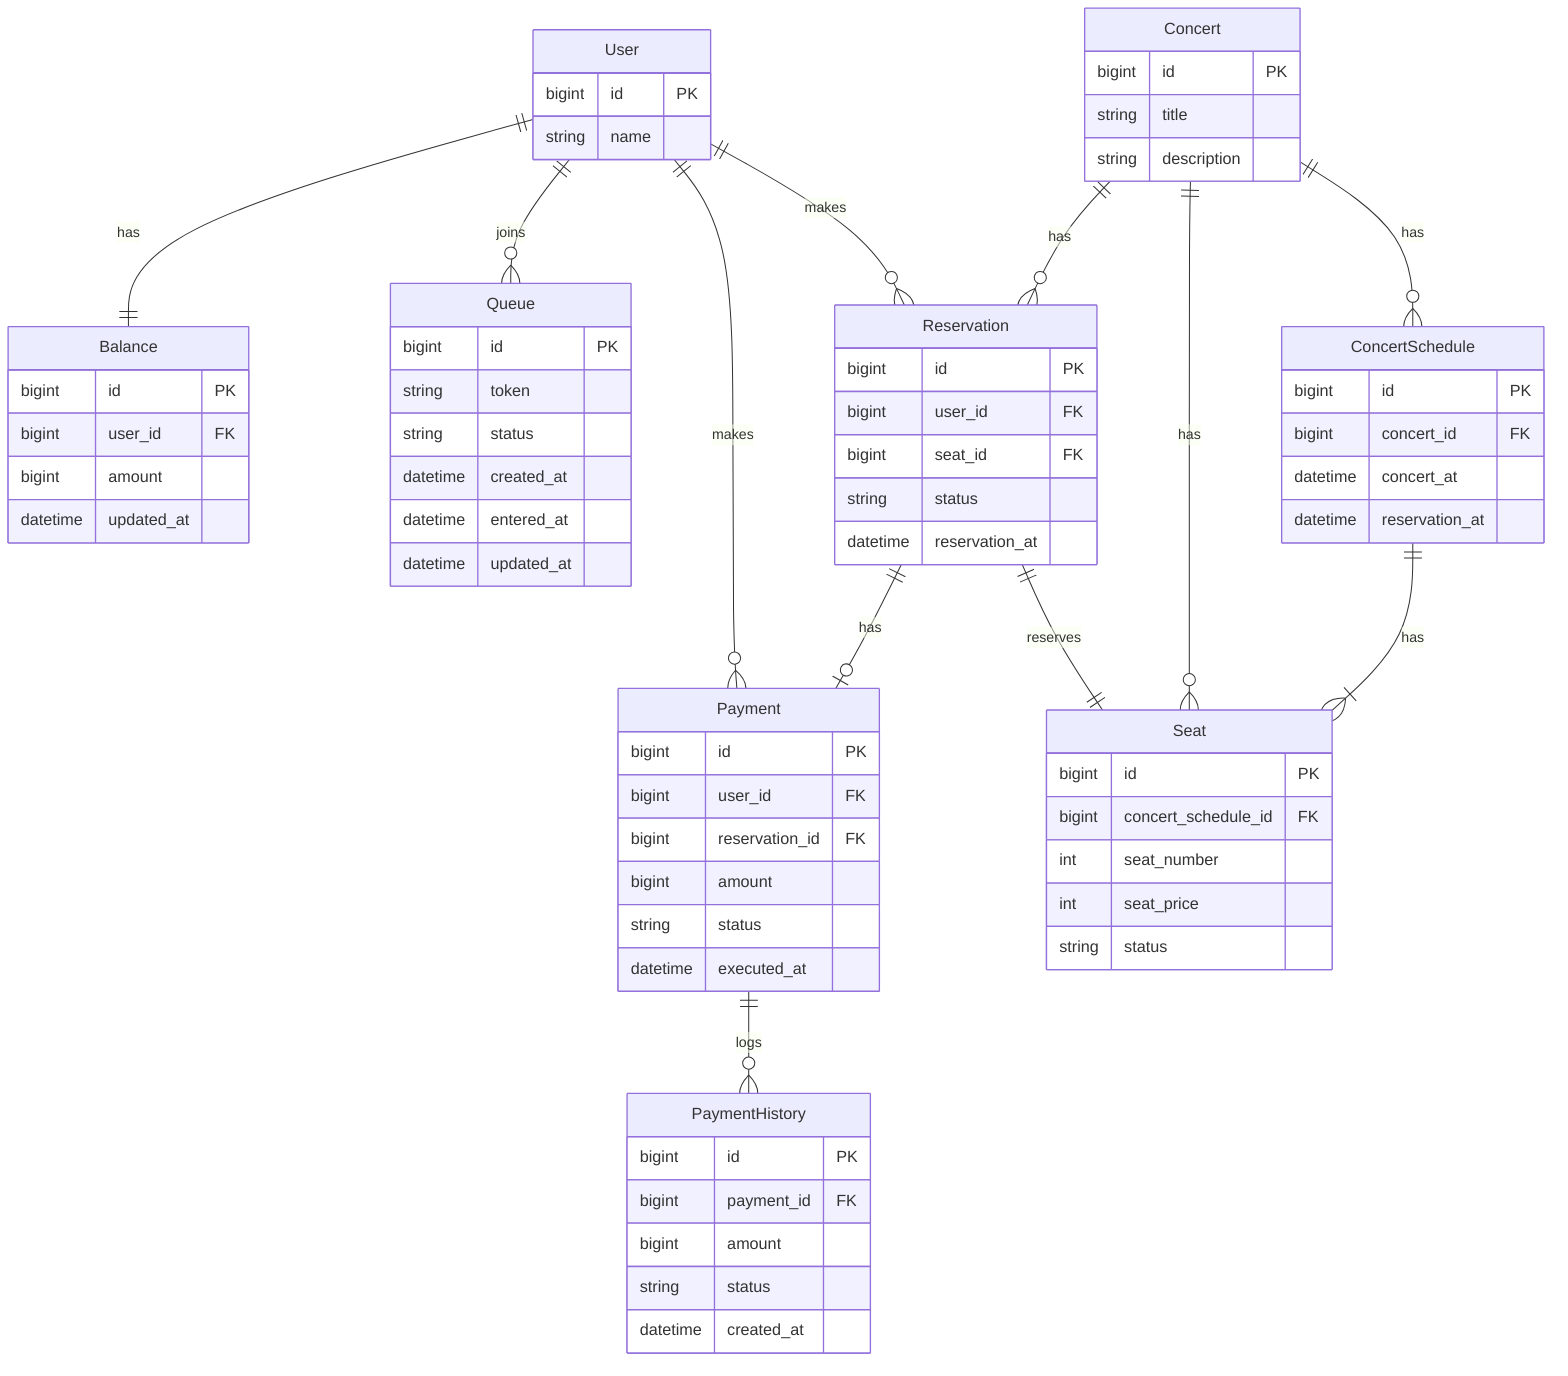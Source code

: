 erDiagram
    User ||--o{ Reservation : makes
    User ||--o{ Payment : makes
    User ||--o{ Queue : joins
    User ||--|| Balance : has
    Concert ||--o{ ConcertSchedule : has
    Concert ||--o{ Seat : has
    Concert ||--o{ Reservation : has
    ConcertSchedule ||--|{ Seat : has
    Reservation ||--|| Seat : reserves 
    Reservation ||--o| Payment : has
    Payment ||--o{ PaymentHistory : logs

    User {
        bigint id PK
        string name
    }

    Queue { 
        bigint id PK
        string token
        string status
        datetime created_at
        datetime entered_at
        datetime updated_at
    }

    Concert {
        bigint id PK
        string title
        string description
    }

    ConcertSchedule {
        bigint id PK
        bigint concert_id FK
        datetime concert_at
        datetime reservation_at
    }

    Seat {
        bigint id PK
        bigint concert_schedule_id FK
        int seat_number
        int seat_price
        string status
    }

    Reservation {
        bigint id PK
        bigint user_id FK
        bigint seat_id FK
        string status
        datetime reservation_at
    }

    Balance {
        bigint id PK
        bigint user_id FK
        bigint amount
        datetime updated_at
    }

    Payment {
        bigint id PK
        bigint user_id FK
        bigint reservation_id FK
        bigint amount
        string status
        datetime executed_at
    }

    PaymentHistory {
        bigint id PK
        bigint payment_id FK
        bigint amount
        string status
        datetime created_at
    }